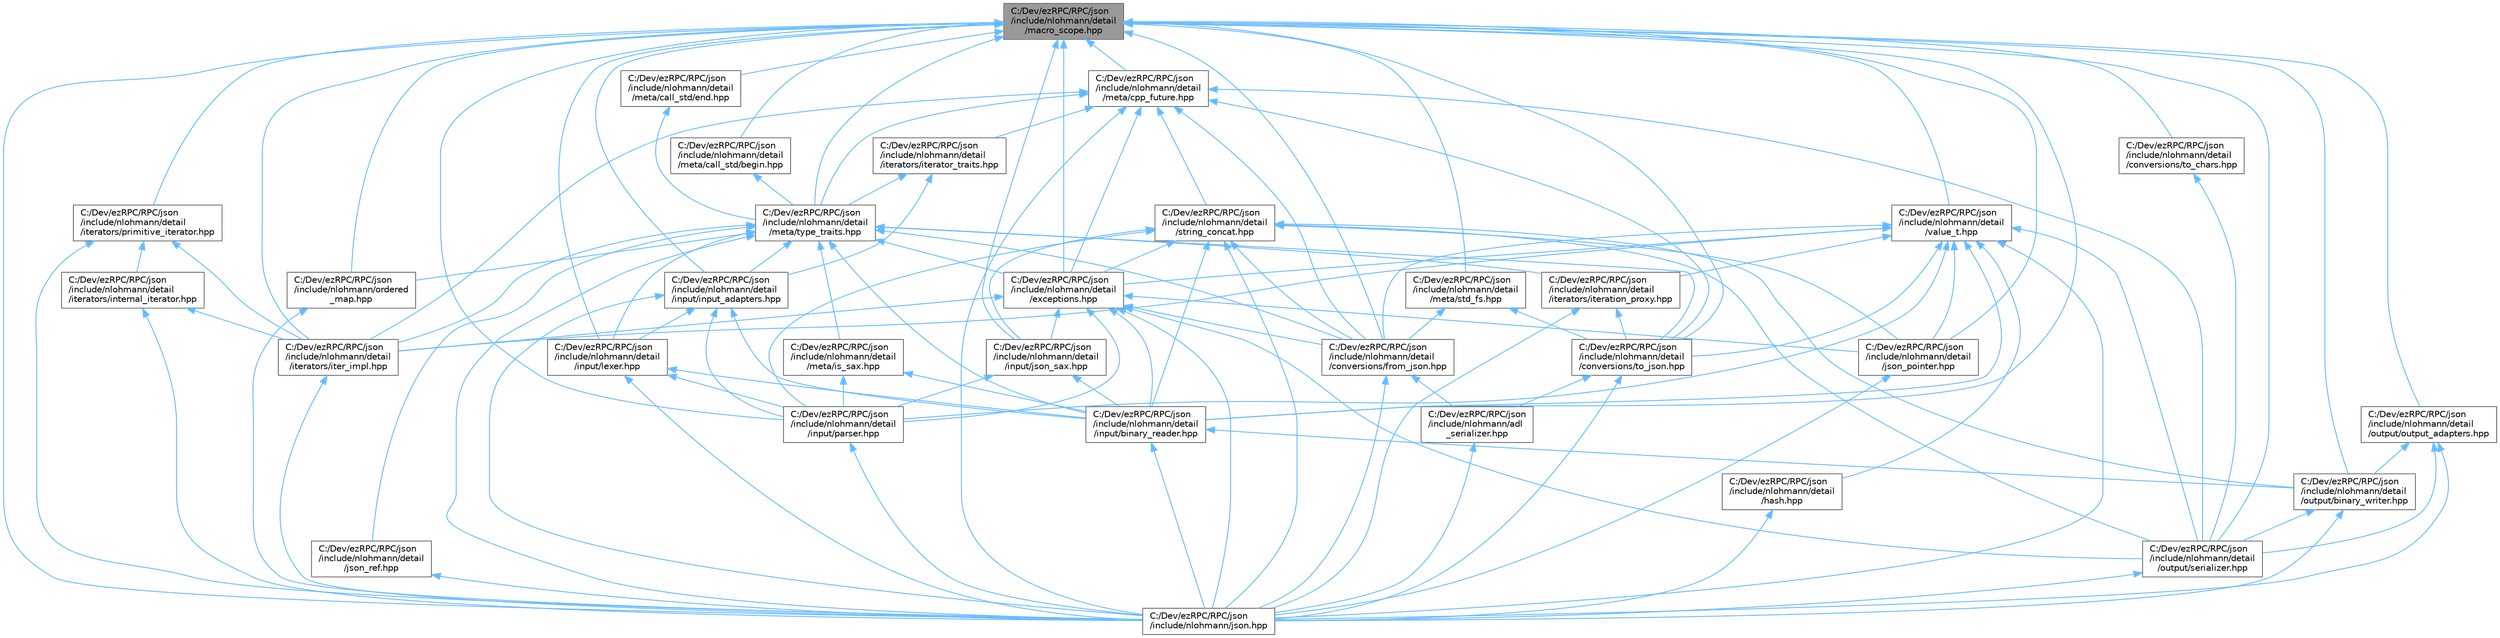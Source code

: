 digraph "C:/Dev/ezRPC/RPC/json/include/nlohmann/detail/macro_scope.hpp"
{
 // LATEX_PDF_SIZE
  bgcolor="transparent";
  edge [fontname=Helvetica,fontsize=10,labelfontname=Helvetica,labelfontsize=10];
  node [fontname=Helvetica,fontsize=10,shape=box,height=0.2,width=0.4];
  Node1 [id="Node000001",label="C:/Dev/ezRPC/RPC/json\l/include/nlohmann/detail\l/macro_scope.hpp",height=0.2,width=0.4,color="gray40", fillcolor="grey60", style="filled", fontcolor="black",tooltip=" "];
  Node1 -> Node2 [id="edge1_Node000001_Node000002",dir="back",color="steelblue1",style="solid",tooltip=" "];
  Node2 [id="Node000002",label="C:/Dev/ezRPC/RPC/json\l/include/nlohmann/detail\l/conversions/from_json.hpp",height=0.2,width=0.4,color="grey40", fillcolor="white", style="filled",URL="$from__json_8hpp.html",tooltip=" "];
  Node2 -> Node3 [id="edge2_Node000002_Node000003",dir="back",color="steelblue1",style="solid",tooltip=" "];
  Node3 [id="Node000003",label="C:/Dev/ezRPC/RPC/json\l/include/nlohmann/adl\l_serializer.hpp",height=0.2,width=0.4,color="grey40", fillcolor="white", style="filled",URL="$adl__serializer_8hpp.html",tooltip=" "];
  Node3 -> Node4 [id="edge3_Node000003_Node000004",dir="back",color="steelblue1",style="solid",tooltip=" "];
  Node4 [id="Node000004",label="C:/Dev/ezRPC/RPC/json\l/include/nlohmann/json.hpp",height=0.2,width=0.4,color="grey40", fillcolor="white", style="filled",URL="$include_2nlohmann_2json_8hpp.html",tooltip=" "];
  Node2 -> Node4 [id="edge4_Node000002_Node000004",dir="back",color="steelblue1",style="solid",tooltip=" "];
  Node1 -> Node5 [id="edge5_Node000001_Node000005",dir="back",color="steelblue1",style="solid",tooltip=" "];
  Node5 [id="Node000005",label="C:/Dev/ezRPC/RPC/json\l/include/nlohmann/detail\l/conversions/to_chars.hpp",height=0.2,width=0.4,color="grey40", fillcolor="white", style="filled",URL="$to__chars_8hpp.html",tooltip=" "];
  Node5 -> Node6 [id="edge6_Node000005_Node000006",dir="back",color="steelblue1",style="solid",tooltip=" "];
  Node6 [id="Node000006",label="C:/Dev/ezRPC/RPC/json\l/include/nlohmann/detail\l/output/serializer.hpp",height=0.2,width=0.4,color="grey40", fillcolor="white", style="filled",URL="$serializer_8hpp.html",tooltip=" "];
  Node6 -> Node4 [id="edge7_Node000006_Node000004",dir="back",color="steelblue1",style="solid",tooltip=" "];
  Node1 -> Node7 [id="edge8_Node000001_Node000007",dir="back",color="steelblue1",style="solid",tooltip=" "];
  Node7 [id="Node000007",label="C:/Dev/ezRPC/RPC/json\l/include/nlohmann/detail\l/conversions/to_json.hpp",height=0.2,width=0.4,color="grey40", fillcolor="white", style="filled",URL="$to__json_8hpp.html",tooltip=" "];
  Node7 -> Node3 [id="edge9_Node000007_Node000003",dir="back",color="steelblue1",style="solid",tooltip=" "];
  Node7 -> Node4 [id="edge10_Node000007_Node000004",dir="back",color="steelblue1",style="solid",tooltip=" "];
  Node1 -> Node8 [id="edge11_Node000001_Node000008",dir="back",color="steelblue1",style="solid",tooltip=" "];
  Node8 [id="Node000008",label="C:/Dev/ezRPC/RPC/json\l/include/nlohmann/detail\l/exceptions.hpp",height=0.2,width=0.4,color="grey40", fillcolor="white", style="filled",URL="$exceptions_8hpp.html",tooltip=" "];
  Node8 -> Node2 [id="edge12_Node000008_Node000002",dir="back",color="steelblue1",style="solid",tooltip=" "];
  Node8 -> Node9 [id="edge13_Node000008_Node000009",dir="back",color="steelblue1",style="solid",tooltip=" "];
  Node9 [id="Node000009",label="C:/Dev/ezRPC/RPC/json\l/include/nlohmann/detail\l/input/binary_reader.hpp",height=0.2,width=0.4,color="grey40", fillcolor="white", style="filled",URL="$binary__reader_8hpp.html",tooltip=" "];
  Node9 -> Node10 [id="edge14_Node000009_Node000010",dir="back",color="steelblue1",style="solid",tooltip=" "];
  Node10 [id="Node000010",label="C:/Dev/ezRPC/RPC/json\l/include/nlohmann/detail\l/output/binary_writer.hpp",height=0.2,width=0.4,color="grey40", fillcolor="white", style="filled",URL="$binary__writer_8hpp.html",tooltip=" "];
  Node10 -> Node6 [id="edge15_Node000010_Node000006",dir="back",color="steelblue1",style="solid",tooltip=" "];
  Node10 -> Node4 [id="edge16_Node000010_Node000004",dir="back",color="steelblue1",style="solid",tooltip=" "];
  Node9 -> Node4 [id="edge17_Node000009_Node000004",dir="back",color="steelblue1",style="solid",tooltip=" "];
  Node8 -> Node11 [id="edge18_Node000008_Node000011",dir="back",color="steelblue1",style="solid",tooltip=" "];
  Node11 [id="Node000011",label="C:/Dev/ezRPC/RPC/json\l/include/nlohmann/detail\l/input/json_sax.hpp",height=0.2,width=0.4,color="grey40", fillcolor="white", style="filled",URL="$json__sax_8hpp.html",tooltip=" "];
  Node11 -> Node9 [id="edge19_Node000011_Node000009",dir="back",color="steelblue1",style="solid",tooltip=" "];
  Node11 -> Node12 [id="edge20_Node000011_Node000012",dir="back",color="steelblue1",style="solid",tooltip=" "];
  Node12 [id="Node000012",label="C:/Dev/ezRPC/RPC/json\l/include/nlohmann/detail\l/input/parser.hpp",height=0.2,width=0.4,color="grey40", fillcolor="white", style="filled",URL="$parser_8hpp.html",tooltip=" "];
  Node12 -> Node4 [id="edge21_Node000012_Node000004",dir="back",color="steelblue1",style="solid",tooltip=" "];
  Node8 -> Node12 [id="edge22_Node000008_Node000012",dir="back",color="steelblue1",style="solid",tooltip=" "];
  Node8 -> Node13 [id="edge23_Node000008_Node000013",dir="back",color="steelblue1",style="solid",tooltip=" "];
  Node13 [id="Node000013",label="C:/Dev/ezRPC/RPC/json\l/include/nlohmann/detail\l/iterators/iter_impl.hpp",height=0.2,width=0.4,color="grey40", fillcolor="white", style="filled",URL="$iter__impl_8hpp.html",tooltip=" "];
  Node13 -> Node4 [id="edge24_Node000013_Node000004",dir="back",color="steelblue1",style="solid",tooltip=" "];
  Node8 -> Node14 [id="edge25_Node000008_Node000014",dir="back",color="steelblue1",style="solid",tooltip=" "];
  Node14 [id="Node000014",label="C:/Dev/ezRPC/RPC/json\l/include/nlohmann/detail\l/json_pointer.hpp",height=0.2,width=0.4,color="grey40", fillcolor="white", style="filled",URL="$json__pointer_8hpp.html",tooltip=" "];
  Node14 -> Node4 [id="edge26_Node000014_Node000004",dir="back",color="steelblue1",style="solid",tooltip=" "];
  Node8 -> Node6 [id="edge27_Node000008_Node000006",dir="back",color="steelblue1",style="solid",tooltip=" "];
  Node8 -> Node4 [id="edge28_Node000008_Node000004",dir="back",color="steelblue1",style="solid",tooltip=" "];
  Node1 -> Node9 [id="edge29_Node000001_Node000009",dir="back",color="steelblue1",style="solid",tooltip=" "];
  Node1 -> Node15 [id="edge30_Node000001_Node000015",dir="back",color="steelblue1",style="solid",tooltip=" "];
  Node15 [id="Node000015",label="C:/Dev/ezRPC/RPC/json\l/include/nlohmann/detail\l/input/input_adapters.hpp",height=0.2,width=0.4,color="grey40", fillcolor="white", style="filled",URL="$input__adapters_8hpp.html",tooltip=" "];
  Node15 -> Node9 [id="edge31_Node000015_Node000009",dir="back",color="steelblue1",style="solid",tooltip=" "];
  Node15 -> Node16 [id="edge32_Node000015_Node000016",dir="back",color="steelblue1",style="solid",tooltip=" "];
  Node16 [id="Node000016",label="C:/Dev/ezRPC/RPC/json\l/include/nlohmann/detail\l/input/lexer.hpp",height=0.2,width=0.4,color="grey40", fillcolor="white", style="filled",URL="$lexer_8hpp.html",tooltip=" "];
  Node16 -> Node9 [id="edge33_Node000016_Node000009",dir="back",color="steelblue1",style="solid",tooltip=" "];
  Node16 -> Node12 [id="edge34_Node000016_Node000012",dir="back",color="steelblue1",style="solid",tooltip=" "];
  Node16 -> Node4 [id="edge35_Node000016_Node000004",dir="back",color="steelblue1",style="solid",tooltip=" "];
  Node15 -> Node12 [id="edge36_Node000015_Node000012",dir="back",color="steelblue1",style="solid",tooltip=" "];
  Node15 -> Node4 [id="edge37_Node000015_Node000004",dir="back",color="steelblue1",style="solid",tooltip=" "];
  Node1 -> Node11 [id="edge38_Node000001_Node000011",dir="back",color="steelblue1",style="solid",tooltip=" "];
  Node1 -> Node16 [id="edge39_Node000001_Node000016",dir="back",color="steelblue1",style="solid",tooltip=" "];
  Node1 -> Node12 [id="edge40_Node000001_Node000012",dir="back",color="steelblue1",style="solid",tooltip=" "];
  Node1 -> Node13 [id="edge41_Node000001_Node000013",dir="back",color="steelblue1",style="solid",tooltip=" "];
  Node1 -> Node17 [id="edge42_Node000001_Node000017",dir="back",color="steelblue1",style="solid",tooltip=" "];
  Node17 [id="Node000017",label="C:/Dev/ezRPC/RPC/json\l/include/nlohmann/detail\l/iterators/primitive_iterator.hpp",height=0.2,width=0.4,color="grey40", fillcolor="white", style="filled",URL="$primitive__iterator_8hpp.html",tooltip=" "];
  Node17 -> Node18 [id="edge43_Node000017_Node000018",dir="back",color="steelblue1",style="solid",tooltip=" "];
  Node18 [id="Node000018",label="C:/Dev/ezRPC/RPC/json\l/include/nlohmann/detail\l/iterators/internal_iterator.hpp",height=0.2,width=0.4,color="grey40", fillcolor="white", style="filled",URL="$internal__iterator_8hpp.html",tooltip=" "];
  Node18 -> Node13 [id="edge44_Node000018_Node000013",dir="back",color="steelblue1",style="solid",tooltip=" "];
  Node18 -> Node4 [id="edge45_Node000018_Node000004",dir="back",color="steelblue1",style="solid",tooltip=" "];
  Node17 -> Node13 [id="edge46_Node000017_Node000013",dir="back",color="steelblue1",style="solid",tooltip=" "];
  Node17 -> Node4 [id="edge47_Node000017_Node000004",dir="back",color="steelblue1",style="solid",tooltip=" "];
  Node1 -> Node14 [id="edge48_Node000001_Node000014",dir="back",color="steelblue1",style="solid",tooltip=" "];
  Node1 -> Node19 [id="edge49_Node000001_Node000019",dir="back",color="steelblue1",style="solid",tooltip=" "];
  Node19 [id="Node000019",label="C:/Dev/ezRPC/RPC/json\l/include/nlohmann/detail\l/meta/call_std/begin.hpp",height=0.2,width=0.4,color="grey40", fillcolor="white", style="filled",URL="$begin_8hpp.html",tooltip=" "];
  Node19 -> Node20 [id="edge50_Node000019_Node000020",dir="back",color="steelblue1",style="solid",tooltip=" "];
  Node20 [id="Node000020",label="C:/Dev/ezRPC/RPC/json\l/include/nlohmann/detail\l/meta/type_traits.hpp",height=0.2,width=0.4,color="grey40", fillcolor="white", style="filled",URL="$type__traits_8hpp.html",tooltip=" "];
  Node20 -> Node2 [id="edge51_Node000020_Node000002",dir="back",color="steelblue1",style="solid",tooltip=" "];
  Node20 -> Node7 [id="edge52_Node000020_Node000007",dir="back",color="steelblue1",style="solid",tooltip=" "];
  Node20 -> Node8 [id="edge53_Node000020_Node000008",dir="back",color="steelblue1",style="solid",tooltip=" "];
  Node20 -> Node9 [id="edge54_Node000020_Node000009",dir="back",color="steelblue1",style="solid",tooltip=" "];
  Node20 -> Node15 [id="edge55_Node000020_Node000015",dir="back",color="steelblue1",style="solid",tooltip=" "];
  Node20 -> Node16 [id="edge56_Node000020_Node000016",dir="back",color="steelblue1",style="solid",tooltip=" "];
  Node20 -> Node13 [id="edge57_Node000020_Node000013",dir="back",color="steelblue1",style="solid",tooltip=" "];
  Node20 -> Node21 [id="edge58_Node000020_Node000021",dir="back",color="steelblue1",style="solid",tooltip=" "];
  Node21 [id="Node000021",label="C:/Dev/ezRPC/RPC/json\l/include/nlohmann/detail\l/iterators/iteration_proxy.hpp",height=0.2,width=0.4,color="grey40", fillcolor="white", style="filled",URL="$iteration__proxy_8hpp.html",tooltip=" "];
  Node21 -> Node7 [id="edge59_Node000021_Node000007",dir="back",color="steelblue1",style="solid",tooltip=" "];
  Node21 -> Node4 [id="edge60_Node000021_Node000004",dir="back",color="steelblue1",style="solid",tooltip=" "];
  Node20 -> Node22 [id="edge61_Node000020_Node000022",dir="back",color="steelblue1",style="solid",tooltip=" "];
  Node22 [id="Node000022",label="C:/Dev/ezRPC/RPC/json\l/include/nlohmann/detail\l/json_ref.hpp",height=0.2,width=0.4,color="grey40", fillcolor="white", style="filled",URL="$json__ref_8hpp.html",tooltip=" "];
  Node22 -> Node4 [id="edge62_Node000022_Node000004",dir="back",color="steelblue1",style="solid",tooltip=" "];
  Node20 -> Node23 [id="edge63_Node000020_Node000023",dir="back",color="steelblue1",style="solid",tooltip=" "];
  Node23 [id="Node000023",label="C:/Dev/ezRPC/RPC/json\l/include/nlohmann/detail\l/meta/is_sax.hpp",height=0.2,width=0.4,color="grey40", fillcolor="white", style="filled",URL="$is__sax_8hpp.html",tooltip=" "];
  Node23 -> Node9 [id="edge64_Node000023_Node000009",dir="back",color="steelblue1",style="solid",tooltip=" "];
  Node23 -> Node12 [id="edge65_Node000023_Node000012",dir="back",color="steelblue1",style="solid",tooltip=" "];
  Node20 -> Node4 [id="edge66_Node000020_Node000004",dir="back",color="steelblue1",style="solid",tooltip=" "];
  Node20 -> Node24 [id="edge67_Node000020_Node000024",dir="back",color="steelblue1",style="solid",tooltip=" "];
  Node24 [id="Node000024",label="C:/Dev/ezRPC/RPC/json\l/include/nlohmann/ordered\l_map.hpp",height=0.2,width=0.4,color="grey40", fillcolor="white", style="filled",URL="$ordered__map_8hpp.html",tooltip=" "];
  Node24 -> Node4 [id="edge68_Node000024_Node000004",dir="back",color="steelblue1",style="solid",tooltip=" "];
  Node1 -> Node25 [id="edge69_Node000001_Node000025",dir="back",color="steelblue1",style="solid",tooltip=" "];
  Node25 [id="Node000025",label="C:/Dev/ezRPC/RPC/json\l/include/nlohmann/detail\l/meta/call_std/end.hpp",height=0.2,width=0.4,color="grey40", fillcolor="white", style="filled",URL="$end_8hpp.html",tooltip=" "];
  Node25 -> Node20 [id="edge70_Node000025_Node000020",dir="back",color="steelblue1",style="solid",tooltip=" "];
  Node1 -> Node26 [id="edge71_Node000001_Node000026",dir="back",color="steelblue1",style="solid",tooltip=" "];
  Node26 [id="Node000026",label="C:/Dev/ezRPC/RPC/json\l/include/nlohmann/detail\l/meta/cpp_future.hpp",height=0.2,width=0.4,color="grey40", fillcolor="white", style="filled",URL="$cpp__future_8hpp.html",tooltip=" "];
  Node26 -> Node2 [id="edge72_Node000026_Node000002",dir="back",color="steelblue1",style="solid",tooltip=" "];
  Node26 -> Node7 [id="edge73_Node000026_Node000007",dir="back",color="steelblue1",style="solid",tooltip=" "];
  Node26 -> Node8 [id="edge74_Node000026_Node000008",dir="back",color="steelblue1",style="solid",tooltip=" "];
  Node26 -> Node13 [id="edge75_Node000026_Node000013",dir="back",color="steelblue1",style="solid",tooltip=" "];
  Node26 -> Node27 [id="edge76_Node000026_Node000027",dir="back",color="steelblue1",style="solid",tooltip=" "];
  Node27 [id="Node000027",label="C:/Dev/ezRPC/RPC/json\l/include/nlohmann/detail\l/iterators/iterator_traits.hpp",height=0.2,width=0.4,color="grey40", fillcolor="white", style="filled",URL="$iterator__traits_8hpp.html",tooltip=" "];
  Node27 -> Node15 [id="edge77_Node000027_Node000015",dir="back",color="steelblue1",style="solid",tooltip=" "];
  Node27 -> Node20 [id="edge78_Node000027_Node000020",dir="back",color="steelblue1",style="solid",tooltip=" "];
  Node26 -> Node20 [id="edge79_Node000026_Node000020",dir="back",color="steelblue1",style="solid",tooltip=" "];
  Node26 -> Node6 [id="edge80_Node000026_Node000006",dir="back",color="steelblue1",style="solid",tooltip=" "];
  Node26 -> Node28 [id="edge81_Node000026_Node000028",dir="back",color="steelblue1",style="solid",tooltip=" "];
  Node28 [id="Node000028",label="C:/Dev/ezRPC/RPC/json\l/include/nlohmann/detail\l/string_concat.hpp",height=0.2,width=0.4,color="grey40", fillcolor="white", style="filled",URL="$string__concat_8hpp.html",tooltip=" "];
  Node28 -> Node2 [id="edge82_Node000028_Node000002",dir="back",color="steelblue1",style="solid",tooltip=" "];
  Node28 -> Node8 [id="edge83_Node000028_Node000008",dir="back",color="steelblue1",style="solid",tooltip=" "];
  Node28 -> Node9 [id="edge84_Node000028_Node000009",dir="back",color="steelblue1",style="solid",tooltip=" "];
  Node28 -> Node11 [id="edge85_Node000028_Node000011",dir="back",color="steelblue1",style="solid",tooltip=" "];
  Node28 -> Node12 [id="edge86_Node000028_Node000012",dir="back",color="steelblue1",style="solid",tooltip=" "];
  Node28 -> Node14 [id="edge87_Node000028_Node000014",dir="back",color="steelblue1",style="solid",tooltip=" "];
  Node28 -> Node10 [id="edge88_Node000028_Node000010",dir="back",color="steelblue1",style="solid",tooltip=" "];
  Node28 -> Node6 [id="edge89_Node000028_Node000006",dir="back",color="steelblue1",style="solid",tooltip=" "];
  Node28 -> Node4 [id="edge90_Node000028_Node000004",dir="back",color="steelblue1",style="solid",tooltip=" "];
  Node26 -> Node4 [id="edge91_Node000026_Node000004",dir="back",color="steelblue1",style="solid",tooltip=" "];
  Node1 -> Node29 [id="edge92_Node000001_Node000029",dir="back",color="steelblue1",style="solid",tooltip=" "];
  Node29 [id="Node000029",label="C:/Dev/ezRPC/RPC/json\l/include/nlohmann/detail\l/meta/std_fs.hpp",height=0.2,width=0.4,color="grey40", fillcolor="white", style="filled",URL="$std__fs_8hpp.html",tooltip=" "];
  Node29 -> Node2 [id="edge93_Node000029_Node000002",dir="back",color="steelblue1",style="solid",tooltip=" "];
  Node29 -> Node7 [id="edge94_Node000029_Node000007",dir="back",color="steelblue1",style="solid",tooltip=" "];
  Node1 -> Node20 [id="edge95_Node000001_Node000020",dir="back",color="steelblue1",style="solid",tooltip=" "];
  Node1 -> Node10 [id="edge96_Node000001_Node000010",dir="back",color="steelblue1",style="solid",tooltip=" "];
  Node1 -> Node30 [id="edge97_Node000001_Node000030",dir="back",color="steelblue1",style="solid",tooltip=" "];
  Node30 [id="Node000030",label="C:/Dev/ezRPC/RPC/json\l/include/nlohmann/detail\l/output/output_adapters.hpp",height=0.2,width=0.4,color="grey40", fillcolor="white", style="filled",URL="$output__adapters_8hpp.html",tooltip=" "];
  Node30 -> Node10 [id="edge98_Node000030_Node000010",dir="back",color="steelblue1",style="solid",tooltip=" "];
  Node30 -> Node6 [id="edge99_Node000030_Node000006",dir="back",color="steelblue1",style="solid",tooltip=" "];
  Node30 -> Node4 [id="edge100_Node000030_Node000004",dir="back",color="steelblue1",style="solid",tooltip=" "];
  Node1 -> Node6 [id="edge101_Node000001_Node000006",dir="back",color="steelblue1",style="solid",tooltip=" "];
  Node1 -> Node31 [id="edge102_Node000001_Node000031",dir="back",color="steelblue1",style="solid",tooltip=" "];
  Node31 [id="Node000031",label="C:/Dev/ezRPC/RPC/json\l/include/nlohmann/detail\l/value_t.hpp",height=0.2,width=0.4,color="grey40", fillcolor="white", style="filled",URL="$value__t_8hpp.html",tooltip=" "];
  Node31 -> Node2 [id="edge103_Node000031_Node000002",dir="back",color="steelblue1",style="solid",tooltip=" "];
  Node31 -> Node7 [id="edge104_Node000031_Node000007",dir="back",color="steelblue1",style="solid",tooltip=" "];
  Node31 -> Node8 [id="edge105_Node000031_Node000008",dir="back",color="steelblue1",style="solid",tooltip=" "];
  Node31 -> Node32 [id="edge106_Node000031_Node000032",dir="back",color="steelblue1",style="solid",tooltip=" "];
  Node32 [id="Node000032",label="C:/Dev/ezRPC/RPC/json\l/include/nlohmann/detail\l/hash.hpp",height=0.2,width=0.4,color="grey40", fillcolor="white", style="filled",URL="$hash_8hpp.html",tooltip=" "];
  Node32 -> Node4 [id="edge107_Node000032_Node000004",dir="back",color="steelblue1",style="solid",tooltip=" "];
  Node31 -> Node9 [id="edge108_Node000031_Node000009",dir="back",color="steelblue1",style="solid",tooltip=" "];
  Node31 -> Node12 [id="edge109_Node000031_Node000012",dir="back",color="steelblue1",style="solid",tooltip=" "];
  Node31 -> Node13 [id="edge110_Node000031_Node000013",dir="back",color="steelblue1",style="solid",tooltip=" "];
  Node31 -> Node21 [id="edge111_Node000031_Node000021",dir="back",color="steelblue1",style="solid",tooltip=" "];
  Node31 -> Node14 [id="edge112_Node000031_Node000014",dir="back",color="steelblue1",style="solid",tooltip=" "];
  Node31 -> Node6 [id="edge113_Node000031_Node000006",dir="back",color="steelblue1",style="solid",tooltip=" "];
  Node31 -> Node4 [id="edge114_Node000031_Node000004",dir="back",color="steelblue1",style="solid",tooltip=" "];
  Node1 -> Node4 [id="edge115_Node000001_Node000004",dir="back",color="steelblue1",style="solid",tooltip=" "];
  Node1 -> Node24 [id="edge116_Node000001_Node000024",dir="back",color="steelblue1",style="solid",tooltip=" "];
}
